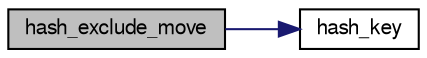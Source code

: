 digraph "hash_exclude_move"
{
 // LATEX_PDF_SIZE
  bgcolor="transparent";
  edge [fontname="FreeSans",fontsize="10",labelfontname="FreeSans",labelfontsize="10"];
  node [fontname="FreeSans",fontsize="10",shape=record];
  rankdir="LR";
  Node1 [label="hash_exclude_move",height=0.2,width=0.4,color="black", fillcolor="grey75", style="filled", fontcolor="black",tooltip="Erase an hash table entry."];
  Node1 -> Node2 [color="midnightblue",fontsize="10",style="solid",fontname="FreeSans"];
  Node2 [label="hash_key",height=0.2,width=0.4,color="black",URL="$hash-lock-free_8c.html#aeafd0b4e6665b357afcff5dd30723c15",tooltip="Transform hash data into a 64 bits key."];
}
